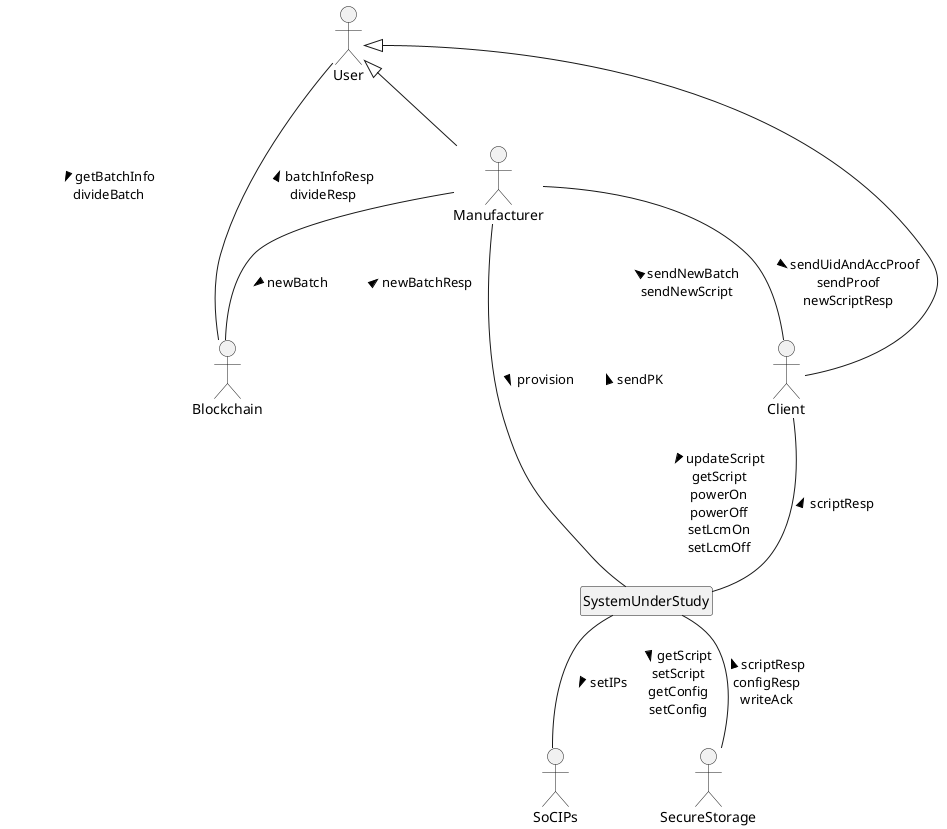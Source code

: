 @startuml
'left to right direction
skinparam classAttributeIconSize 0
skinparam shadowing false
hide circle
hide empty members
'hide fields
allowmixing
actor "Manufacturer" as Manufacturer
actor "Client" as Client
actor "Blockchain" as Blockchain 
actor "SoCIPs" as SoCIPs 
actor "User" as User 
class "SystemUnderStudy" as SystemUnderStudy  {
}
User <|-- Manufacturer
User <|-- Client
Manufacturer -- Client : > sendUidAndAccProof\nsendProof\nnewScriptResp
Manufacturer -[#transparent]- Client : < sendNewBatch\nsendNewScript

actor "SecureStorage" as SecureStorage 
User-[#transparent]- Blockchain : > getBatchInfo\ndivideBatch
User-- Blockchain : < batchInfoResp\ndivideResp
Client-[#transparent]- SystemUnderStudy : > updateScript\ngetScript\npowerOn\npowerOff\nsetLcmOn\nsetLcmOff
Client -- SystemUnderStudy : < scriptResp
SystemUnderStudy -[#transparent]- SecureStorage : > getScript\nsetScript\ngetConfig\nsetConfig
SystemUnderStudy -- SecureStorage : < scriptResp\nconfigResp\nwriteAck
SystemUnderStudy -- SoCIPs : > setIPs

Manufacturer -- Blockchain : > newBatch
Manufacturer  -[#transparent]- Blockchain: < newBatchResp
Manufacturer -- SystemUnderStudy : > provision
Manufacturer -[#transparent]- SystemUnderStudy : < sendPK
@enduml